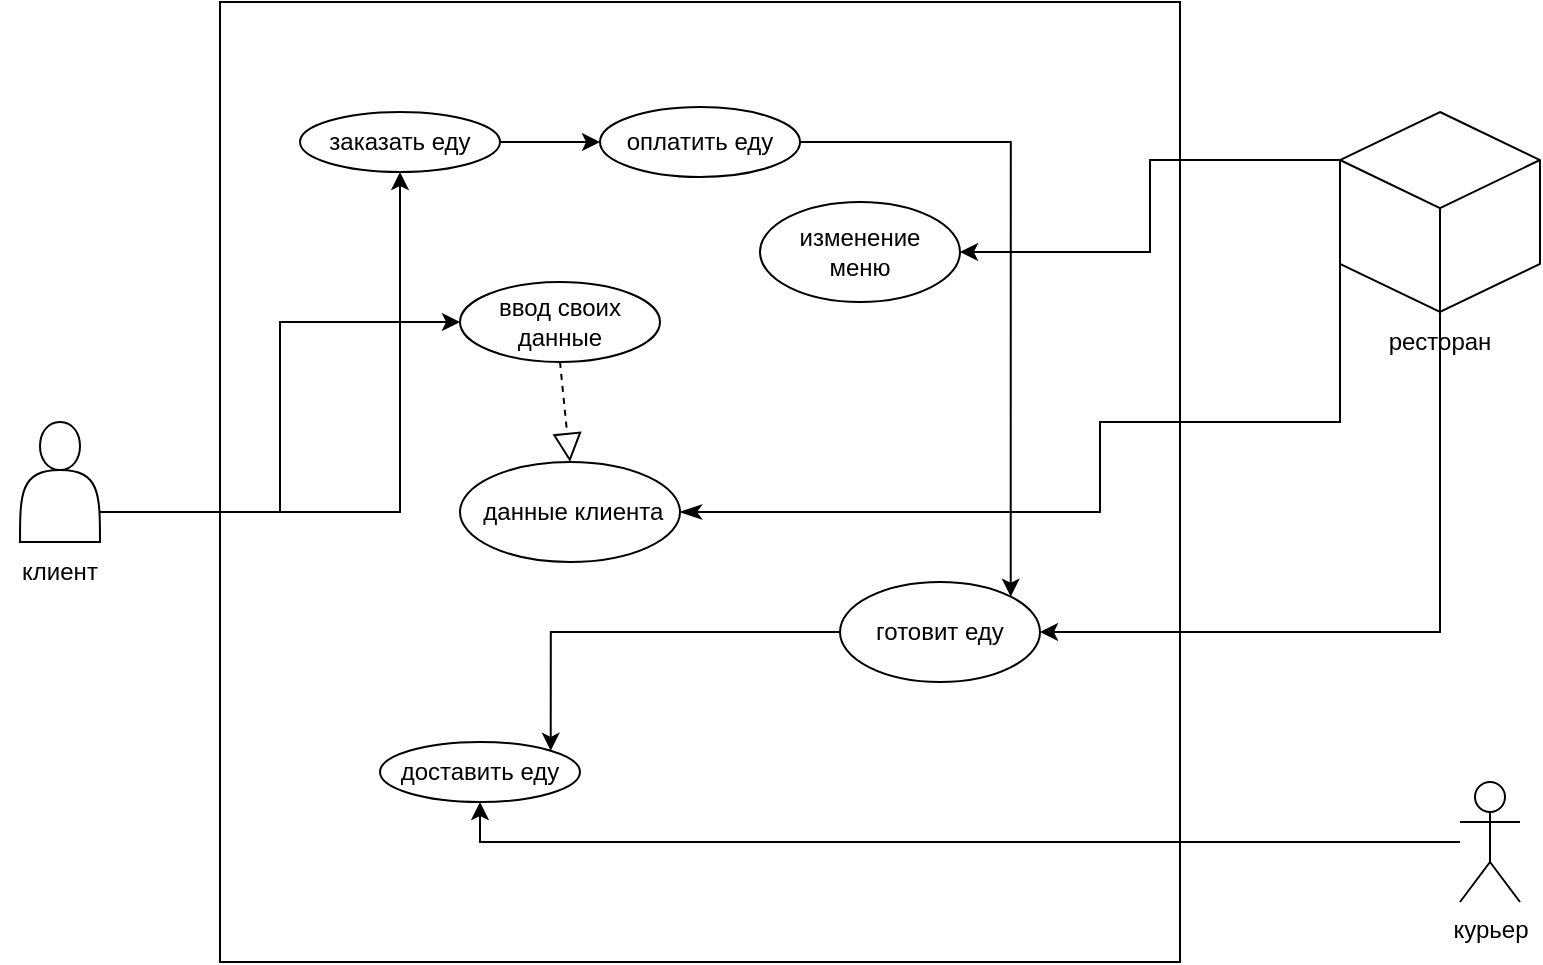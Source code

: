 <mxfile version="20.5.1" type="device"><diagram id="AsHb7eIhAvlF5sTHp3-C" name="Страница 1"><mxGraphModel dx="818" dy="548" grid="1" gridSize="10" guides="1" tooltips="1" connect="1" arrows="1" fold="1" page="1" pageScale="1" pageWidth="827" pageHeight="1169" math="0" shadow="0"><root><mxCell id="0"/><mxCell id="1" parent="0"/><mxCell id="rJ49Bc3pRI3brElNAJmn-1" value="" style="whiteSpace=wrap;html=1;aspect=fixed;fillColor=none;" parent="1" vertex="1"><mxGeometry x="150" y="70" width="480" height="480" as="geometry"/></mxCell><mxCell id="rJ49Bc3pRI3brElNAJmn-9" style="edgeStyle=orthogonalEdgeStyle;rounded=0;orthogonalLoop=1;jettySize=auto;html=1;exitX=1;exitY=0.75;exitDx=0;exitDy=0;" parent="1" source="5BXoziRXLyw2d-AdrPFo-19" target="rJ49Bc3pRI3brElNAJmn-5" edge="1"><mxGeometry relative="1" as="geometry"/></mxCell><mxCell id="5BXoziRXLyw2d-AdrPFo-8" style="edgeStyle=orthogonalEdgeStyle;rounded=0;orthogonalLoop=1;jettySize=auto;html=1;entryX=0;entryY=0.5;entryDx=0;entryDy=0;exitX=1;exitY=0.75;exitDx=0;exitDy=0;" edge="1" parent="1" source="5BXoziRXLyw2d-AdrPFo-19" target="rJ49Bc3pRI3brElNAJmn-16"><mxGeometry relative="1" as="geometry"/></mxCell><mxCell id="rJ49Bc3pRI3brElNAJmn-11" style="edgeStyle=orthogonalEdgeStyle;rounded=0;orthogonalLoop=1;jettySize=auto;html=1;entryX=1;entryY=0.5;entryDx=0;entryDy=0;exitX=0;exitY=0;exitDx=0;exitDy=24.008;exitPerimeter=0;" parent="1" source="5BXoziRXLyw2d-AdrPFo-22" target="rJ49Bc3pRI3brElNAJmn-10" edge="1"><mxGeometry relative="1" as="geometry"/></mxCell><mxCell id="rJ49Bc3pRI3brElNAJmn-22" style="edgeStyle=orthogonalEdgeStyle;rounded=0;orthogonalLoop=1;jettySize=auto;html=1;endArrow=classicThin;endFill=1;startSize=6;endSize=8;exitX=0;exitY=0;exitDx=0;exitDy=75.992;exitPerimeter=0;" parent="1" source="5BXoziRXLyw2d-AdrPFo-22" target="rJ49Bc3pRI3brElNAJmn-20" edge="1"><mxGeometry relative="1" as="geometry"><Array as="points"><mxPoint x="710" y="280"/><mxPoint x="590" y="280"/><mxPoint x="590" y="325"/></Array></mxGeometry></mxCell><mxCell id="5BXoziRXLyw2d-AdrPFo-17" style="edgeStyle=orthogonalEdgeStyle;rounded=0;orthogonalLoop=1;jettySize=auto;html=1;entryX=1;entryY=0.5;entryDx=0;entryDy=0;exitX=0.5;exitY=1;exitDx=0;exitDy=0;exitPerimeter=0;" edge="1" parent="1" source="5BXoziRXLyw2d-AdrPFo-22" target="5BXoziRXLyw2d-AdrPFo-16"><mxGeometry relative="1" as="geometry"/></mxCell><mxCell id="5BXoziRXLyw2d-AdrPFo-9" style="edgeStyle=orthogonalEdgeStyle;rounded=0;orthogonalLoop=1;jettySize=auto;html=1;entryX=0.5;entryY=1;entryDx=0;entryDy=0;" edge="1" parent="1" source="rJ49Bc3pRI3brElNAJmn-4" target="rJ49Bc3pRI3brElNAJmn-6"><mxGeometry relative="1" as="geometry"/></mxCell><mxCell id="rJ49Bc3pRI3brElNAJmn-4" value="курьер" style="shape=umlActor;verticalLabelPosition=bottom;verticalAlign=top;html=1;outlineConnect=0;fillColor=none;" parent="1" vertex="1"><mxGeometry x="770" y="460" width="30" height="60" as="geometry"/></mxCell><mxCell id="5BXoziRXLyw2d-AdrPFo-5" value="" style="edgeStyle=orthogonalEdgeStyle;rounded=0;orthogonalLoop=1;jettySize=auto;html=1;" edge="1" parent="1" source="rJ49Bc3pRI3brElNAJmn-5" target="rJ49Bc3pRI3brElNAJmn-13"><mxGeometry relative="1" as="geometry"/></mxCell><mxCell id="rJ49Bc3pRI3brElNAJmn-5" value="заказать еду" style="ellipse;whiteSpace=wrap;html=1;fillColor=none;" parent="1" vertex="1"><mxGeometry x="190" y="125" width="100" height="30" as="geometry"/></mxCell><mxCell id="rJ49Bc3pRI3brElNAJmn-6" value="доставить еду" style="ellipse;whiteSpace=wrap;html=1;fillColor=none;" parent="1" vertex="1"><mxGeometry x="230" y="440" width="100" height="30" as="geometry"/></mxCell><mxCell id="rJ49Bc3pRI3brElNAJmn-10" value="изменение &lt;br&gt;меню" style="ellipse;whiteSpace=wrap;html=1;fillColor=none;" parent="1" vertex="1"><mxGeometry x="420" y="170" width="100" height="50" as="geometry"/></mxCell><mxCell id="5BXoziRXLyw2d-AdrPFo-4" style="edgeStyle=orthogonalEdgeStyle;rounded=0;orthogonalLoop=1;jettySize=auto;html=1;entryX=1;entryY=0;entryDx=0;entryDy=0;" edge="1" parent="1" source="rJ49Bc3pRI3brElNAJmn-13" target="5BXoziRXLyw2d-AdrPFo-16"><mxGeometry relative="1" as="geometry"/></mxCell><mxCell id="rJ49Bc3pRI3brElNAJmn-13" value="оплатить еду" style="ellipse;whiteSpace=wrap;html=1;fillColor=none;" parent="1" vertex="1"><mxGeometry x="340" y="122.5" width="100" height="35" as="geometry"/></mxCell><mxCell id="rJ49Bc3pRI3brElNAJmn-16" value="ввод своих данные" style="ellipse;whiteSpace=wrap;html=1;fillColor=none;" parent="1" vertex="1"><mxGeometry x="270" y="210" width="100" height="40" as="geometry"/></mxCell><mxCell id="rJ49Bc3pRI3brElNAJmn-20" value="&amp;nbsp;данные клиента" style="ellipse;whiteSpace=wrap;html=1;fillColor=none;" parent="1" vertex="1"><mxGeometry x="270" y="300" width="110" height="50" as="geometry"/></mxCell><mxCell id="rJ49Bc3pRI3brElNAJmn-23" value="" style="endArrow=block;dashed=1;endFill=0;endSize=12;html=1;rounded=0;exitX=0.5;exitY=1;exitDx=0;exitDy=0;entryX=0.5;entryY=0;entryDx=0;entryDy=0;" parent="1" source="rJ49Bc3pRI3brElNAJmn-16" target="rJ49Bc3pRI3brElNAJmn-20" edge="1"><mxGeometry width="160" relative="1" as="geometry"><mxPoint x="320" y="260" as="sourcePoint"/><mxPoint x="480" y="260" as="targetPoint"/></mxGeometry></mxCell><mxCell id="5BXoziRXLyw2d-AdrPFo-18" style="edgeStyle=orthogonalEdgeStyle;rounded=0;orthogonalLoop=1;jettySize=auto;html=1;entryX=1;entryY=0;entryDx=0;entryDy=0;" edge="1" parent="1" source="5BXoziRXLyw2d-AdrPFo-16" target="rJ49Bc3pRI3brElNAJmn-6"><mxGeometry relative="1" as="geometry"/></mxCell><mxCell id="5BXoziRXLyw2d-AdrPFo-16" value="готовит еду" style="ellipse;whiteSpace=wrap;html=1;fillColor=none;" vertex="1" parent="1"><mxGeometry x="460" y="360" width="100" height="50" as="geometry"/></mxCell><mxCell id="5BXoziRXLyw2d-AdrPFo-19" value="" style="shape=actor;whiteSpace=wrap;html=1;strokeWidth=1;fillColor=#FFFFFF;" vertex="1" parent="1"><mxGeometry x="50" y="280" width="40" height="60" as="geometry"/></mxCell><mxCell id="5BXoziRXLyw2d-AdrPFo-21" value="клиент" style="text;html=1;strokeColor=none;fillColor=none;align=center;verticalAlign=middle;whiteSpace=wrap;rounded=0;strokeWidth=1;" vertex="1" parent="1"><mxGeometry x="40" y="340" width="60" height="30" as="geometry"/></mxCell><mxCell id="5BXoziRXLyw2d-AdrPFo-22" value="" style="whiteSpace=wrap;html=1;shape=mxgraph.basic.isocube;isoAngle=15;strokeWidth=1;fillColor=#FFFFFF;" vertex="1" parent="1"><mxGeometry x="710" y="125" width="100" height="100" as="geometry"/></mxCell><mxCell id="5BXoziRXLyw2d-AdrPFo-28" value="ресторан" style="text;html=1;strokeColor=none;fillColor=none;align=center;verticalAlign=middle;whiteSpace=wrap;rounded=0;strokeWidth=1;" vertex="1" parent="1"><mxGeometry x="730" y="225" width="60" height="30" as="geometry"/></mxCell></root></mxGraphModel></diagram></mxfile>